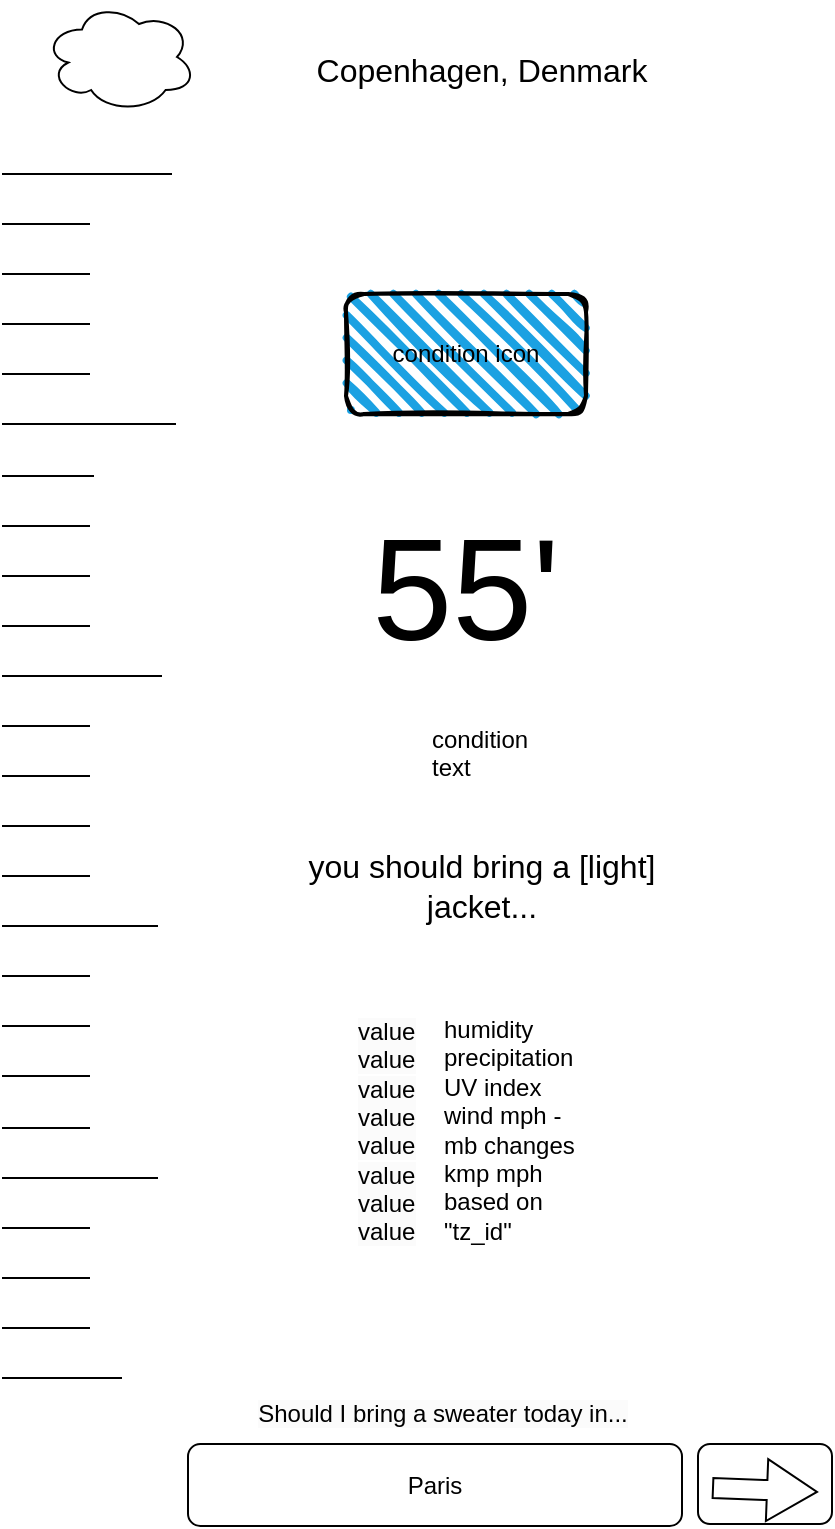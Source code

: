 <mxfile version="24.7.16">
  <diagram name="Page-1" id="6VwZ0htlzOIgbxCSOtNq">
    <mxGraphModel dx="487" dy="701" grid="0" gridSize="10" guides="1" tooltips="1" connect="1" arrows="1" fold="1" page="1" pageScale="1" pageWidth="480" pageHeight="853" math="0" shadow="0">
      <root>
        <mxCell id="0" />
        <mxCell id="1" parent="0" />
        <mxCell id="XBqzGyu-2E9UlIJRzR5K-1" value="" style="ellipse;shape=cloud;whiteSpace=wrap;html=1;" vertex="1" parent="1">
          <mxGeometry x="21" y="19" width="76" height="55" as="geometry" />
        </mxCell>
        <mxCell id="XBqzGyu-2E9UlIJRzR5K-6" value="" style="line;strokeWidth=1;html=1;" vertex="1" parent="1">
          <mxGeometry y="150" width="44" height="10" as="geometry" />
        </mxCell>
        <mxCell id="XBqzGyu-2E9UlIJRzR5K-7" value="" style="line;strokeWidth=1;html=1;" vertex="1" parent="1">
          <mxGeometry y="175" width="44" height="10" as="geometry" />
        </mxCell>
        <mxCell id="XBqzGyu-2E9UlIJRzR5K-8" value="" style="line;strokeWidth=1;html=1;" vertex="1" parent="1">
          <mxGeometry y="200" width="44" height="10" as="geometry" />
        </mxCell>
        <mxCell id="XBqzGyu-2E9UlIJRzR5K-9" value="" style="line;strokeWidth=1;html=1;" vertex="1" parent="1">
          <mxGeometry y="225" width="87" height="10" as="geometry" />
        </mxCell>
        <mxCell id="XBqzGyu-2E9UlIJRzR5K-10" value="" style="line;strokeWidth=1;html=1;" vertex="1" parent="1">
          <mxGeometry y="251" width="46" height="10" as="geometry" />
        </mxCell>
        <mxCell id="XBqzGyu-2E9UlIJRzR5K-11" value="" style="line;strokeWidth=1;html=1;" vertex="1" parent="1">
          <mxGeometry y="276" width="44" height="10" as="geometry" />
        </mxCell>
        <mxCell id="XBqzGyu-2E9UlIJRzR5K-12" value="" style="line;strokeWidth=1;html=1;" vertex="1" parent="1">
          <mxGeometry y="301" width="44" height="10" as="geometry" />
        </mxCell>
        <mxCell id="XBqzGyu-2E9UlIJRzR5K-13" value="" style="line;strokeWidth=1;html=1;" vertex="1" parent="1">
          <mxGeometry y="326" width="44" height="10" as="geometry" />
        </mxCell>
        <mxCell id="XBqzGyu-2E9UlIJRzR5K-14" value="" style="line;strokeWidth=1;html=1;" vertex="1" parent="1">
          <mxGeometry y="351" width="80" height="10" as="geometry" />
        </mxCell>
        <mxCell id="XBqzGyu-2E9UlIJRzR5K-15" value="" style="line;strokeWidth=1;html=1;" vertex="1" parent="1">
          <mxGeometry y="376" width="44" height="10" as="geometry" />
        </mxCell>
        <mxCell id="XBqzGyu-2E9UlIJRzR5K-16" value="" style="line;strokeWidth=1;html=1;" vertex="1" parent="1">
          <mxGeometry y="401" width="44" height="10" as="geometry" />
        </mxCell>
        <mxCell id="XBqzGyu-2E9UlIJRzR5K-17" value="" style="line;strokeWidth=1;html=1;" vertex="1" parent="1">
          <mxGeometry y="702" width="60" height="10" as="geometry" />
        </mxCell>
        <mxCell id="XBqzGyu-2E9UlIJRzR5K-18" value="" style="line;strokeWidth=1;html=1;" vertex="1" parent="1">
          <mxGeometry y="426" width="44" height="10" as="geometry" />
        </mxCell>
        <mxCell id="XBqzGyu-2E9UlIJRzR5K-19" value="" style="line;strokeWidth=1;html=1;" vertex="1" parent="1">
          <mxGeometry y="451" width="44" height="10" as="geometry" />
        </mxCell>
        <mxCell id="XBqzGyu-2E9UlIJRzR5K-20" value="" style="line;strokeWidth=1;html=1;" vertex="1" parent="1">
          <mxGeometry y="476" width="78" height="10" as="geometry" />
        </mxCell>
        <mxCell id="XBqzGyu-2E9UlIJRzR5K-21" value="" style="line;strokeWidth=1;html=1;" vertex="1" parent="1">
          <mxGeometry y="501" width="44" height="10" as="geometry" />
        </mxCell>
        <mxCell id="XBqzGyu-2E9UlIJRzR5K-22" value="" style="line;strokeWidth=1;html=1;" vertex="1" parent="1">
          <mxGeometry y="526" width="44" height="10" as="geometry" />
        </mxCell>
        <mxCell id="XBqzGyu-2E9UlIJRzR5K-23" value="" style="line;strokeWidth=1;html=1;" vertex="1" parent="1">
          <mxGeometry y="551" width="44" height="10" as="geometry" />
        </mxCell>
        <mxCell id="XBqzGyu-2E9UlIJRzR5K-24" value="" style="line;strokeWidth=1;html=1;" vertex="1" parent="1">
          <mxGeometry y="577" width="44" height="10" as="geometry" />
        </mxCell>
        <mxCell id="XBqzGyu-2E9UlIJRzR5K-25" value="" style="line;strokeWidth=1;html=1;" vertex="1" parent="1">
          <mxGeometry y="602" width="78" height="10" as="geometry" />
        </mxCell>
        <mxCell id="XBqzGyu-2E9UlIJRzR5K-26" value="" style="line;strokeWidth=1;html=1;" vertex="1" parent="1">
          <mxGeometry y="627" width="44" height="10" as="geometry" />
        </mxCell>
        <mxCell id="XBqzGyu-2E9UlIJRzR5K-27" value="" style="line;strokeWidth=1;html=1;" vertex="1" parent="1">
          <mxGeometry y="652" width="44" height="10" as="geometry" />
        </mxCell>
        <mxCell id="XBqzGyu-2E9UlIJRzR5K-28" value="" style="line;strokeWidth=1;html=1;" vertex="1" parent="1">
          <mxGeometry y="677" width="44" height="10" as="geometry" />
        </mxCell>
        <mxCell id="XBqzGyu-2E9UlIJRzR5K-31" value="" style="line;strokeWidth=1;html=1;" vertex="1" parent="1">
          <mxGeometry y="125" width="44" height="10" as="geometry" />
        </mxCell>
        <mxCell id="XBqzGyu-2E9UlIJRzR5K-32" value="" style="line;strokeWidth=1;html=1;" vertex="1" parent="1">
          <mxGeometry y="100" width="85" height="10" as="geometry" />
        </mxCell>
        <mxCell id="XBqzGyu-2E9UlIJRzR5K-33" value="55&#39;" style="text;html=1;align=center;verticalAlign=middle;whiteSpace=wrap;rounded=0;fontSize=72;" vertex="1" parent="1">
          <mxGeometry x="164" y="250" width="136" height="126" as="geometry" />
        </mxCell>
        <mxCell id="XBqzGyu-2E9UlIJRzR5K-34" value="Copenhagen, Denmark" style="text;html=1;align=center;verticalAlign=middle;whiteSpace=wrap;rounded=0;fontSize=16;" vertex="1" parent="1">
          <mxGeometry x="129" y="43.5" width="222" height="18" as="geometry" />
        </mxCell>
        <mxCell id="XBqzGyu-2E9UlIJRzR5K-42" value="condition text" style="text;strokeColor=none;fillColor=none;align=left;verticalAlign=middle;spacingLeft=4;spacingRight=4;overflow=hidden;points=[[0,0.5],[1,0.5]];portConstraint=eastwest;rotatable=0;whiteSpace=wrap;html=1;" vertex="1" parent="1">
          <mxGeometry x="209" y="378" width="80" height="30" as="geometry" />
        </mxCell>
        <mxCell id="XBqzGyu-2E9UlIJRzR5K-47" value="condition icon" style="rounded=1;whiteSpace=wrap;html=1;strokeWidth=2;fillWeight=4;hachureGap=8;hachureAngle=45;fillColor=#1ba1e2;sketch=1;" vertex="1" parent="1">
          <mxGeometry x="172" y="165" width="120" height="60" as="geometry" />
        </mxCell>
        <mxCell id="XBqzGyu-2E9UlIJRzR5K-48" value="humidity&lt;div&gt;precipitation&lt;/div&gt;&lt;div&gt;UV index&lt;/div&gt;&lt;div&gt;wind mph -mb changes kmp mph based on &quot;tz_id&quot;&lt;/div&gt;" style="text;strokeColor=none;fillColor=none;align=left;verticalAlign=middle;spacingLeft=4;spacingRight=4;overflow=hidden;points=[[0,0.5],[1,0.5]];portConstraint=eastwest;rotatable=0;whiteSpace=wrap;html=1;" vertex="1" parent="1">
          <mxGeometry x="215" y="514" width="80" height="138" as="geometry" />
        </mxCell>
        <mxCell id="XBqzGyu-2E9UlIJRzR5K-49" value="&lt;span style=&quot;color: rgb(0, 0, 0); font-family: Helvetica; font-size: 12px; font-style: normal; font-variant-ligatures: normal; font-variant-caps: normal; font-weight: 400; letter-spacing: normal; orphans: 2; text-align: left; text-indent: 0px; text-transform: none; widows: 2; word-spacing: 0px; -webkit-text-stroke-width: 0px; white-space: normal; background-color: rgb(251, 251, 251); text-decoration-thickness: initial; text-decoration-style: initial; text-decoration-color: initial; display: inline !important; float: none;&quot;&gt;value&lt;br&gt;&lt;span style=&quot;color: rgba(0, 0, 0, 0); font-family: monospace; font-size: 0px; text-wrap: nowrap;&quot;&gt;%3CmxGraphModel%3E%3Croot%3E%3CmxCell%20id%3D%220%22%2F%3E%3CmxCell%20id%3D%221%22%20parent%3D%220%22%2F%3E%3CmxCell%20id%3D%222%22%20value%3D%22%26lt%3Bmeta%20charset%3D%26quot%3Butf-8%26quot%3B%26gt%3B%26lt%3Bspan%20style%3D%26quot%3Bcolor%3A%20rgb(0%2C%200%2C%200)%3B%20font-family%3A%20Helvetica%3B%20font-size%3A%2012px%3B%20font-style%3A%20normal%3B%20font-variant-ligatures%3A%20normal%3B%20font-variant-caps%3A%20normal%3B%20font-weight%3A%20400%3B%20letter-spacing%3A%20normal%3B%20orphans%3A%202%3B%20text-align%3A%20left%3B%20text-indent%3A%200px%3B%20text-transform%3A%20none%3B%20widows%3A%202%3B%20word-spacing%3A%200px%3B%20-webkit-text-stroke-width%3A%200px%3B%20white-space%3A%20normal%3B%20background-color%3A%20rgb(251%2C%20251%2C%20251)%3B%20text-decoration-thickness%3A%20initial%3B%20text-decoration-style%3A%20initial%3B%20text-decoration-color%3A%20initial%3B%20display%3A%20inline%20!important%3B%20float%3A%20none%3B%26quot%3B%26gt%3Bvalue%26lt%3B%2Fspan%26gt%3B%22%20style%3D%22text%3BstrokeColor%3Dnone%3BfillColor%3Dnone%3Balign%3Dleft%3BverticalAlign%3Dmiddle%3BspacingLeft%3D4%3BspacingRight%3D4%3Boverflow%3Dhidden%3Bpoints%3D%5B%5B0%2C0.5%5D%2C%5B1%2C0.5%5D%5D%3BportConstraint%3Deastwest%3Brotatable%3D0%3BwhiteSpace%3Dwrap%3Bhtml%3D1%3B%22%20vertex%3D%221%22%20parent%3D%221%22%3E%3CmxGeometry%20x%3D%22201%22%20y%3D%22457%22%20width%3D%2280%22%20height%3D%2230%22%20as%3D%22geometry%22%2F%3E%3C%2FmxCell%3E%3C%2Froot%3E%3C%2FmxGraphModel%3E&lt;/span&gt;value&lt;/span&gt;&lt;div&gt;&lt;span style=&quot;font-style: normal; font-variant-ligatures: normal; font-variant-caps: normal; font-weight: 400; letter-spacing: normal; orphans: 2; text-align: left; text-indent: 0px; text-transform: none; widows: 2; word-spacing: 0px; -webkit-text-stroke-width: 0px; white-space-collapse: collapse; background-color: rgb(251, 251, 251); text-decoration-thickness: initial; text-decoration-style: initial; text-decoration-color: initial; float: none; display: inline !important;&quot;&gt;value&lt;/span&gt;&lt;/div&gt;&lt;div&gt;&lt;span style=&quot;font-style: normal; font-variant-ligatures: normal; font-variant-caps: normal; font-weight: 400; letter-spacing: normal; orphans: 2; text-align: left; text-indent: 0px; text-transform: none; widows: 2; word-spacing: 0px; -webkit-text-stroke-width: 0px; white-space-collapse: collapse; background-color: rgb(251, 251, 251); text-decoration-thickness: initial; text-decoration-style: initial; text-decoration-color: initial; float: none; display: inline !important;&quot;&gt;value&lt;/span&gt;&lt;/div&gt;&lt;div&gt;&lt;span style=&quot;font-style: normal; font-variant-ligatures: normal; font-variant-caps: normal; font-weight: 400; letter-spacing: normal; orphans: 2; text-align: left; text-indent: 0px; text-transform: none; widows: 2; word-spacing: 0px; -webkit-text-stroke-width: 0px; white-space-collapse: collapse; background-color: rgb(251, 251, 251); text-decoration-thickness: initial; text-decoration-style: initial; text-decoration-color: initial; float: none; display: inline !important;&quot;&gt;value&lt;/span&gt;&lt;/div&gt;&lt;div&gt;&lt;span style=&quot;font-style: normal; font-variant-ligatures: normal; font-variant-caps: normal; font-weight: 400; letter-spacing: normal; orphans: 2; text-align: left; text-indent: 0px; text-transform: none; widows: 2; word-spacing: 0px; -webkit-text-stroke-width: 0px; white-space-collapse: collapse; background-color: rgb(251, 251, 251); text-decoration-thickness: initial; text-decoration-style: initial; text-decoration-color: initial; float: none; display: inline !important;&quot;&gt;value&lt;/span&gt;&lt;/div&gt;&lt;div&gt;&lt;span style=&quot;font-style: normal; font-variant-ligatures: normal; font-variant-caps: normal; font-weight: 400; letter-spacing: normal; orphans: 2; text-align: left; text-indent: 0px; text-transform: none; widows: 2; word-spacing: 0px; -webkit-text-stroke-width: 0px; white-space-collapse: collapse; background-color: rgb(251, 251, 251); text-decoration-thickness: initial; text-decoration-style: initial; text-decoration-color: initial; float: none; display: inline !important;&quot;&gt;value&lt;/span&gt;&lt;/div&gt;&lt;div&gt;&lt;span style=&quot;font-style: normal; font-variant-ligatures: normal; font-variant-caps: normal; font-weight: 400; letter-spacing: normal; orphans: 2; text-align: left; text-indent: 0px; text-transform: none; widows: 2; word-spacing: 0px; -webkit-text-stroke-width: 0px; white-space-collapse: collapse; background-color: rgb(251, 251, 251); text-decoration-thickness: initial; text-decoration-style: initial; text-decoration-color: initial; float: none; display: inline !important;&quot;&gt;value&lt;br&gt;&lt;span style=&quot;color: rgba(0, 0, 0, 0); font-family: monospace; font-size: 0px; text-wrap: nowrap;&quot;&gt;%3CmxGraphModel%3E%3Croot%3E%3CmxCell%20id%3D%220%22%2F%3E%3CmxCell%20id%3D%221%22%20parent%3D%220%22%2F%3E%3CmxCell%20id%3D%222%22%20value%3D%22%26lt%3Bmeta%20charset%3D%26quot%3Butf-8%26quot%3B%26gt%3B%26lt%3Bspan%20style%3D%26quot%3Bcolor%3A%20rgb(0%2C%200%2C%200)%3B%20font-family%3A%20Helvetica%3B%20font-size%3A%2012px%3B%20font-style%3A%20normal%3B%20font-variant-ligatures%3A%20normal%3B%20font-variant-caps%3A%20normal%3B%20font-weight%3A%20400%3B%20letter-spacing%3A%20normal%3B%20orphans%3A%202%3B%20text-align%3A%20left%3B%20text-indent%3A%200px%3B%20text-transform%3A%20none%3B%20widows%3A%202%3B%20word-spacing%3A%200px%3B%20-webkit-text-stroke-width%3A%200px%3B%20white-space%3A%20normal%3B%20background-color%3A%20rgb(251%2C%20251%2C%20251)%3B%20text-decoration-thickness%3A%20initial%3B%20text-decoration-style%3A%20initial%3B%20text-decoration-color%3A%20initial%3B%20display%3A%20inline%20!important%3B%20float%3A%20none%3B%26quot%3B%26gt%3Bvalue%26lt%3B%2Fspan%26gt%3B%22%20style%3D%22text%3BstrokeColor%3Dnone%3BfillColor%3Dnone%3Balign%3Dleft%3BverticalAlign%3Dmiddle%3BspacingLeft%3D4%3BspacingRight%3D4%3Boverflow%3Dhidden%3Bpoints%3D%5B%5B0%2C0.5%5D%2C%5B1%2C0.5%5D%5D%3BportConstraint%3Deastwest%3Brotatable%3D0%3BwhiteSpace%3Dwrap%3Bhtml%3D1%3B%22%20vertex%3D%221%22%20parent%3D%221%22%3E%3CmxGeometry%20x%3D%22201%22%20y%3D%22457%22%20width%3D%2280%22%20height%3D%2230%22%20as%3D%22geometry%22%2F%3E%3C%2FmxCell%3E%3C%2Froot%3E%3C%2FmxGraphModel%3E&lt;/span&gt;&lt;br&gt;&lt;/span&gt;&lt;/div&gt;" style="text;strokeColor=none;fillColor=none;align=left;verticalAlign=middle;spacingLeft=4;spacingRight=4;overflow=hidden;points=[[0,0.5],[1,0.5]];portConstraint=eastwest;rotatable=0;whiteSpace=wrap;html=1;" vertex="1" parent="1">
          <mxGeometry x="172" y="522" width="41" height="137" as="geometry" />
        </mxCell>
        <mxCell id="XBqzGyu-2E9UlIJRzR5K-52" value="Paris" style="rounded=1;whiteSpace=wrap;html=1;" vertex="1" parent="1">
          <mxGeometry x="93" y="740" width="247" height="41" as="geometry" />
        </mxCell>
        <mxCell id="XBqzGyu-2E9UlIJRzR5K-53" value="" style="rounded=1;whiteSpace=wrap;html=1;" vertex="1" parent="1">
          <mxGeometry x="348" y="740" width="67" height="40" as="geometry" />
        </mxCell>
        <mxCell id="XBqzGyu-2E9UlIJRzR5K-54" value="&lt;span style=&quot;color: rgb(0, 0, 0); font-family: Helvetica; font-size: 12px; font-style: normal; font-variant-ligatures: normal; font-variant-caps: normal; font-weight: 400; letter-spacing: normal; orphans: 2; text-align: center; text-indent: 0px; text-transform: none; widows: 2; word-spacing: 0px; -webkit-text-stroke-width: 0px; white-space: normal; background-color: rgb(251, 251, 251); text-decoration-thickness: initial; text-decoration-style: initial; text-decoration-color: initial; display: inline !important; float: none;&quot;&gt;Should I bring a sweater today in...&lt;/span&gt;" style="text;html=1;align=center;verticalAlign=middle;whiteSpace=wrap;rounded=0;fontSize=16;" vertex="1" parent="1">
          <mxGeometry x="114" y="708" width="213" height="30" as="geometry" />
        </mxCell>
        <mxCell id="XBqzGyu-2E9UlIJRzR5K-55" value="" style="shape=flexArrow;endArrow=classic;html=1;rounded=0;fontSize=12;startSize=8;endSize=8;curved=1;entryX=1;entryY=0.5;entryDx=0;entryDy=0;" edge="1" parent="1">
          <mxGeometry width="50" height="50" relative="1" as="geometry">
            <mxPoint x="355" y="762" as="sourcePoint" />
            <mxPoint x="408" y="764" as="targetPoint" />
          </mxGeometry>
        </mxCell>
        <mxCell id="XBqzGyu-2E9UlIJRzR5K-56" value="you should bring a [light] jacket..." style="text;html=1;align=center;verticalAlign=middle;whiteSpace=wrap;rounded=0;fontSize=16;" vertex="1" parent="1">
          <mxGeometry x="135" y="446" width="210" height="30" as="geometry" />
        </mxCell>
      </root>
    </mxGraphModel>
  </diagram>
</mxfile>
